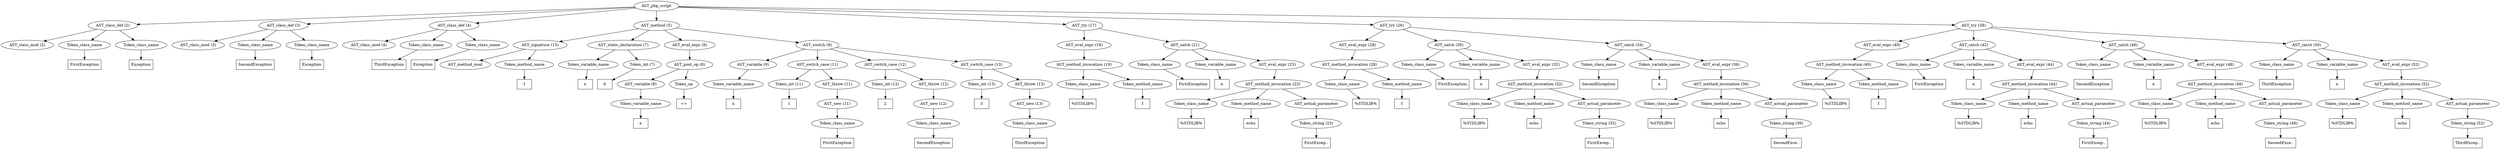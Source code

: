/*
 * AST in dot format generated by phc -- the PHP compiler
 */

digraph AST {
node_0 [label="AST_php_script"];
node_1 [label="AST_class_def (2)"];
node_2 [label="AST_class_mod (2)"];
node_3 [label="Token_class_name"];
node_4 [label="FirstException", shape=box]
node_3 -> node_4;
node_5 [label="Token_class_name"];
node_6 [label="Exception", shape=box]
node_5 -> node_6;
node_1 -> node_5;
node_1 -> node_3;
node_1 -> node_2;
node_7 [label="AST_class_def (3)"];
node_8 [label="AST_class_mod (3)"];
node_9 [label="Token_class_name"];
node_10 [label="SecondException", shape=box]
node_9 -> node_10;
node_11 [label="Token_class_name"];
node_12 [label="Exception", shape=box]
node_11 -> node_12;
node_7 -> node_11;
node_7 -> node_9;
node_7 -> node_8;
node_13 [label="AST_class_def (4)"];
node_14 [label="AST_class_mod (4)"];
node_15 [label="Token_class_name"];
node_16 [label="ThirdException", shape=box]
node_15 -> node_16;
node_17 [label="Token_class_name"];
node_18 [label="Exception", shape=box]
node_17 -> node_18;
node_13 -> node_17;
node_13 -> node_15;
node_13 -> node_14;
node_19 [label="AST_method (5)"];
node_20 [label="AST_signature (15)"];
node_21 [label="AST_method_mod"];
node_22 [label="Token_method_name"];
node_23 [label="f", shape=box]
node_22 -> node_23;
node_20 -> node_22;
node_20 -> node_21;
node_24 [label="AST_static_declaration (7)"];
node_25 [label="Token_variable_name"];
node_26 [label="x", shape=box]
node_25 -> node_26;
node_27 [label="Token_int (7)"];
node_28 [label="0", shape=box]
node_27 -> node_28;
node_24 -> node_27;
node_24 -> node_25;
node_29 [label="AST_eval_expr (8)"];
node_30 [label="AST_post_op (8)"];
node_31 [label="AST_variable (8)"];
node_32 [label="Token_variable_name"];
node_33 [label="x", shape=box]
node_32 -> node_33;
node_31 -> node_32;
node_34 [label="Token_op"];
node_35 [label="++", shape=box]
node_34 -> node_35;
node_30 -> node_34;
node_30 -> node_31;
node_29 -> node_30;
node_36 [label="AST_switch (9)"];
node_37 [label="AST_variable (9)"];
node_38 [label="Token_variable_name"];
node_39 [label="x", shape=box]
node_38 -> node_39;
node_37 -> node_38;
node_40 [label="AST_switch_case (11)"];
node_41 [label="Token_int (11)"];
node_42 [label="1", shape=box]
node_41 -> node_42;
node_43 [label="AST_throw (11)"];
node_44 [label="AST_new (11)"];
node_45 [label="Token_class_name"];
node_46 [label="FirstException", shape=box]
node_45 -> node_46;
node_44 -> node_45;
node_43 -> node_44;
node_40 -> node_43;
node_40 -> node_41;
node_47 [label="AST_switch_case (12)"];
node_48 [label="Token_int (12)"];
node_49 [label="2", shape=box]
node_48 -> node_49;
node_50 [label="AST_throw (12)"];
node_51 [label="AST_new (12)"];
node_52 [label="Token_class_name"];
node_53 [label="SecondException", shape=box]
node_52 -> node_53;
node_51 -> node_52;
node_50 -> node_51;
node_47 -> node_50;
node_47 -> node_48;
node_54 [label="AST_switch_case (13)"];
node_55 [label="Token_int (13)"];
node_56 [label="3", shape=box]
node_55 -> node_56;
node_57 [label="AST_throw (13)"];
node_58 [label="AST_new (13)"];
node_59 [label="Token_class_name"];
node_60 [label="ThirdException", shape=box]
node_59 -> node_60;
node_58 -> node_59;
node_57 -> node_58;
node_54 -> node_57;
node_54 -> node_55;
node_36 -> node_54;
node_36 -> node_47;
node_36 -> node_40;
node_36 -> node_37;
node_19 -> node_36;
node_19 -> node_29;
node_19 -> node_24;
node_19 -> node_20;
node_61 [label="AST_try (17)"];
node_62 [label="AST_eval_expr (19)"];
node_63 [label="AST_method_invocation (19)"];
node_64 [label="Token_class_name"];
node_65 [label="%STDLIB%", shape=box]
node_64 -> node_65;
node_66 [label="Token_method_name"];
node_67 [label="f", shape=box]
node_66 -> node_67;
node_63 -> node_66;
node_63 -> node_64;
node_62 -> node_63;
node_68 [label="AST_catch (21)"];
node_69 [label="Token_class_name"];
node_70 [label="FirstException", shape=box]
node_69 -> node_70;
node_71 [label="Token_variable_name"];
node_72 [label="e", shape=box]
node_71 -> node_72;
node_73 [label="AST_eval_expr (23)"];
node_74 [label="AST_method_invocation (23)"];
node_75 [label="Token_class_name"];
node_76 [label="%STDLIB%", shape=box]
node_75 -> node_76;
node_77 [label="Token_method_name"];
node_78 [label="echo", shape=box]
node_77 -> node_78;
node_79 [label="AST_actual_parameter"];
node_80 [label="Token_string (23)"];
node_81 [label="FirstExcep..", shape=box]
node_80 -> node_81;
node_79 -> node_80;
node_74 -> node_79;
node_74 -> node_77;
node_74 -> node_75;
node_73 -> node_74;
node_68 -> node_73;
node_68 -> node_71;
node_68 -> node_69;
node_61 -> node_68;
node_61 -> node_62;
node_82 [label="AST_try (26)"];
node_83 [label="AST_eval_expr (28)"];
node_84 [label="AST_method_invocation (28)"];
node_85 [label="Token_class_name"];
node_86 [label="%STDLIB%", shape=box]
node_85 -> node_86;
node_87 [label="Token_method_name"];
node_88 [label="f", shape=box]
node_87 -> node_88;
node_84 -> node_87;
node_84 -> node_85;
node_83 -> node_84;
node_89 [label="AST_catch (30)"];
node_90 [label="Token_class_name"];
node_91 [label="FirstException", shape=box]
node_90 -> node_91;
node_92 [label="Token_variable_name"];
node_93 [label="e", shape=box]
node_92 -> node_93;
node_94 [label="AST_eval_expr (32)"];
node_95 [label="AST_method_invocation (32)"];
node_96 [label="Token_class_name"];
node_97 [label="%STDLIB%", shape=box]
node_96 -> node_97;
node_98 [label="Token_method_name"];
node_99 [label="echo", shape=box]
node_98 -> node_99;
node_100 [label="AST_actual_parameter"];
node_101 [label="Token_string (32)"];
node_102 [label="FirstExcep..", shape=box]
node_101 -> node_102;
node_100 -> node_101;
node_95 -> node_100;
node_95 -> node_98;
node_95 -> node_96;
node_94 -> node_95;
node_89 -> node_94;
node_89 -> node_92;
node_89 -> node_90;
node_103 [label="AST_catch (34)"];
node_104 [label="Token_class_name"];
node_105 [label="SecondException", shape=box]
node_104 -> node_105;
node_106 [label="Token_variable_name"];
node_107 [label="e", shape=box]
node_106 -> node_107;
node_108 [label="AST_eval_expr (36)"];
node_109 [label="AST_method_invocation (36)"];
node_110 [label="Token_class_name"];
node_111 [label="%STDLIB%", shape=box]
node_110 -> node_111;
node_112 [label="Token_method_name"];
node_113 [label="echo", shape=box]
node_112 -> node_113;
node_114 [label="AST_actual_parameter"];
node_115 [label="Token_string (36)"];
node_116 [label="SecondExce..", shape=box]
node_115 -> node_116;
node_114 -> node_115;
node_109 -> node_114;
node_109 -> node_112;
node_109 -> node_110;
node_108 -> node_109;
node_103 -> node_108;
node_103 -> node_106;
node_103 -> node_104;
node_82 -> node_103;
node_82 -> node_89;
node_82 -> node_83;
node_117 [label="AST_try (38)"];
node_118 [label="AST_eval_expr (40)"];
node_119 [label="AST_method_invocation (40)"];
node_120 [label="Token_class_name"];
node_121 [label="%STDLIB%", shape=box]
node_120 -> node_121;
node_122 [label="Token_method_name"];
node_123 [label="f", shape=box]
node_122 -> node_123;
node_119 -> node_122;
node_119 -> node_120;
node_118 -> node_119;
node_124 [label="AST_catch (42)"];
node_125 [label="Token_class_name"];
node_126 [label="FirstException", shape=box]
node_125 -> node_126;
node_127 [label="Token_variable_name"];
node_128 [label="e", shape=box]
node_127 -> node_128;
node_129 [label="AST_eval_expr (44)"];
node_130 [label="AST_method_invocation (44)"];
node_131 [label="Token_class_name"];
node_132 [label="%STDLIB%", shape=box]
node_131 -> node_132;
node_133 [label="Token_method_name"];
node_134 [label="echo", shape=box]
node_133 -> node_134;
node_135 [label="AST_actual_parameter"];
node_136 [label="Token_string (44)"];
node_137 [label="FirstExcep..", shape=box]
node_136 -> node_137;
node_135 -> node_136;
node_130 -> node_135;
node_130 -> node_133;
node_130 -> node_131;
node_129 -> node_130;
node_124 -> node_129;
node_124 -> node_127;
node_124 -> node_125;
node_138 [label="AST_catch (46)"];
node_139 [label="Token_class_name"];
node_140 [label="SecondException", shape=box]
node_139 -> node_140;
node_141 [label="Token_variable_name"];
node_142 [label="e", shape=box]
node_141 -> node_142;
node_143 [label="AST_eval_expr (48)"];
node_144 [label="AST_method_invocation (48)"];
node_145 [label="Token_class_name"];
node_146 [label="%STDLIB%", shape=box]
node_145 -> node_146;
node_147 [label="Token_method_name"];
node_148 [label="echo", shape=box]
node_147 -> node_148;
node_149 [label="AST_actual_parameter"];
node_150 [label="Token_string (48)"];
node_151 [label="SecondExce..", shape=box]
node_150 -> node_151;
node_149 -> node_150;
node_144 -> node_149;
node_144 -> node_147;
node_144 -> node_145;
node_143 -> node_144;
node_138 -> node_143;
node_138 -> node_141;
node_138 -> node_139;
node_152 [label="AST_catch (50)"];
node_153 [label="Token_class_name"];
node_154 [label="ThirdException", shape=box]
node_153 -> node_154;
node_155 [label="Token_variable_name"];
node_156 [label="e", shape=box]
node_155 -> node_156;
node_157 [label="AST_eval_expr (52)"];
node_158 [label="AST_method_invocation (52)"];
node_159 [label="Token_class_name"];
node_160 [label="%STDLIB%", shape=box]
node_159 -> node_160;
node_161 [label="Token_method_name"];
node_162 [label="echo", shape=box]
node_161 -> node_162;
node_163 [label="AST_actual_parameter"];
node_164 [label="Token_string (52)"];
node_165 [label="ThirdExcep..", shape=box]
node_164 -> node_165;
node_163 -> node_164;
node_158 -> node_163;
node_158 -> node_161;
node_158 -> node_159;
node_157 -> node_158;
node_152 -> node_157;
node_152 -> node_155;
node_152 -> node_153;
node_117 -> node_152;
node_117 -> node_138;
node_117 -> node_124;
node_117 -> node_118;
node_0 -> node_117;
node_0 -> node_82;
node_0 -> node_61;
node_0 -> node_19;
node_0 -> node_13;
node_0 -> node_7;
node_0 -> node_1;
}
